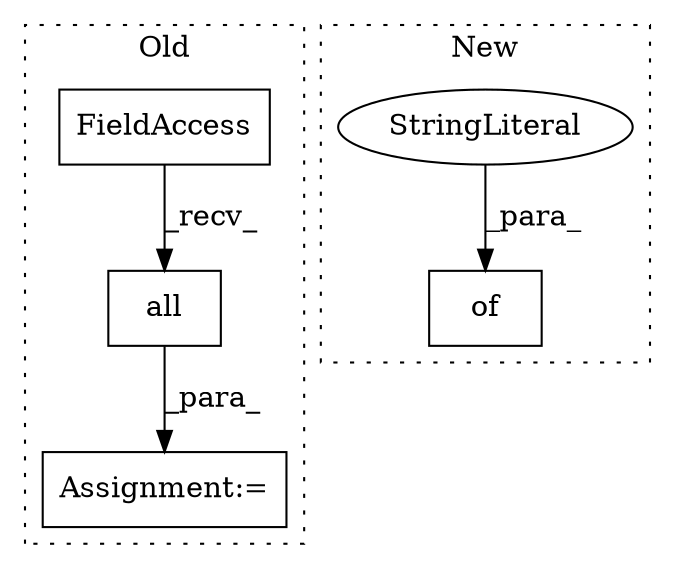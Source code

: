 digraph G {
subgraph cluster0 {
1 [label="all" a="32" s="1553,1950" l="4,1" shape="box"];
4 [label="Assignment:=" a="7" s="1529" l="1" shape="box"];
5 [label="FieldAccess" a="22" s="1530" l="22" shape="box"];
label = "Old";
style="dotted";
}
subgraph cluster1 {
2 [label="of" a="32" s="1818,1890" l="3,2" shape="box"];
3 [label="StringLiteral" a="45" s="1821" l="9" shape="ellipse"];
label = "New";
style="dotted";
}
1 -> 4 [label="_para_"];
3 -> 2 [label="_para_"];
5 -> 1 [label="_recv_"];
}
